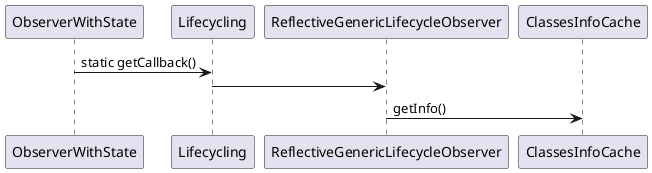 @startuml

ObserverWithState -> Lifecycling : static getCallback()
Lifecycling -> ReflectiveGenericLifecycleObserver
ReflectiveGenericLifecycleObserver -> ClassesInfoCache: getInfo()

@enduml